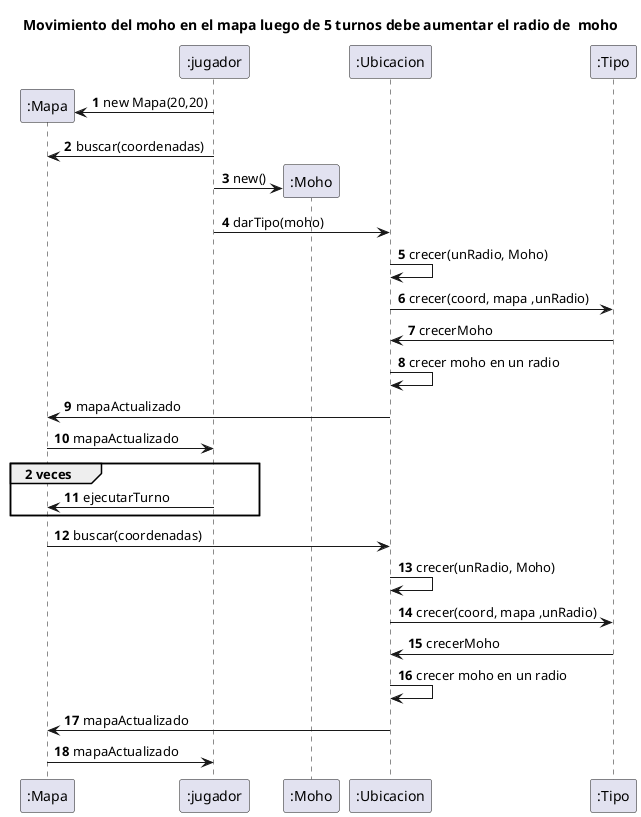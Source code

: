 @startuml
'https://plantuml.com/sequence-diagram
title: "Movimiento del moho en el mapa luego de 5 turnos debe aumentar el radio de  moho"
autonumber
create ":Mapa"
":jugador" -> ":Mapa": new Mapa(20,20)

":jugador" -> ":Mapa": buscar(coordenadas)
create ":Moho"
":jugador" -> ":Moho": new()
":jugador" -> ":Ubicacion": darTipo(moho)
":Ubicacion" -> ":Ubicacion": crecer(unRadio, Moho)
":Ubicacion" -> ":Tipo": crecer(coord, mapa ,unRadio)
":Tipo" -> ":Ubicacion": crecerMoho
":Ubicacion" -> ":Ubicacion": crecer moho en un radio
":Ubicacion" -> ":Mapa": mapaActualizado
":Mapa" -> ":jugador": mapaActualizado
group 2 veces
      ":jugador" -> ":Mapa": ejecutarTurno
end
":Mapa" -> ":Ubicacion": buscar(coordenadas)
":Ubicacion" -> ":Ubicacion": crecer(unRadio, Moho)
":Ubicacion" -> ":Tipo": crecer(coord, mapa ,unRadio)
":Tipo" -> ":Ubicacion": crecerMoho
":Ubicacion" -> ":Ubicacion": crecer moho en un radio
":Ubicacion" -> ":Mapa": mapaActualizado
":Mapa" -> ":jugador": mapaActualizado




@enduml
